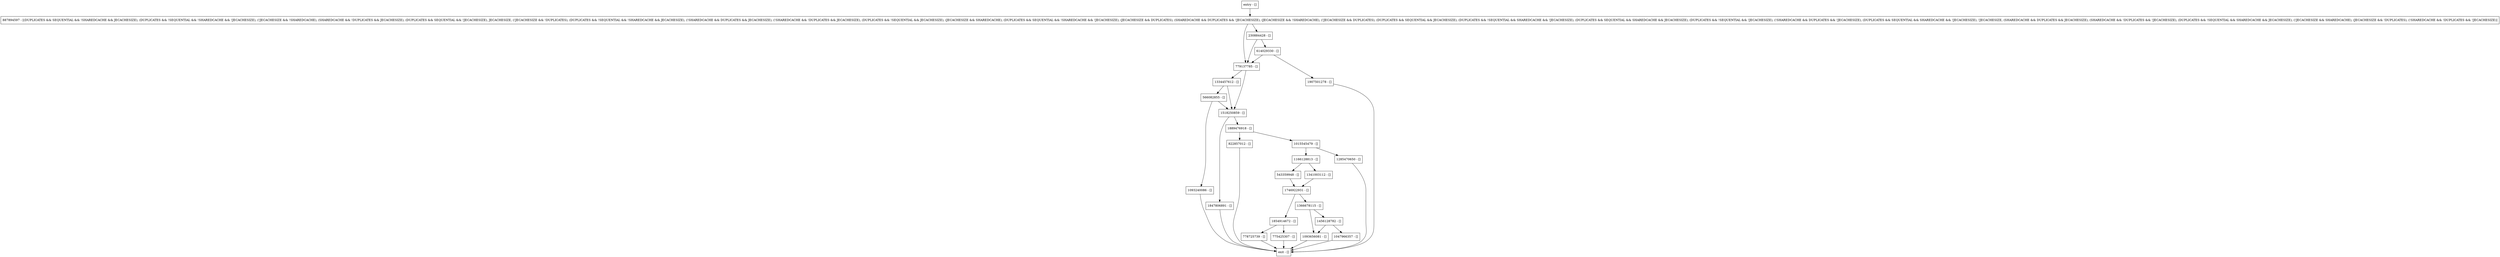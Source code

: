 digraph lockLNAndCheckDefunct {
node [shape=record];
614029330 [label="614029330 - []"];
1456128782 [label="1456128782 - []"];
1854914672 [label="1854914672 - []"];
779137785 [label="779137785 - []"];
1366678115 [label="1366678115 - []"];
1746922931 [label="1746922931 - []"];
1093240086 [label="1093240086 - []"];
822857012 [label="822857012 - []"];
1166128813 [label="1166128813 - []"];
1334457612 [label="1334457612 - []"];
778725739 [label="778725739 - []"];
1093656081 [label="1093656081 - []"];
543359948 [label="543359948 - []"];
1907501278 [label="1907501278 - []"];
887894597 [label="887894597 - [(DUPLICATES && SEQUENTIAL && !SHAREDCACHE && JECACHESIZE), (DUPLICATES && !SEQUENTIAL && !SHAREDCACHE && !JECACHESIZE), (!JECACHESIZE && !SHAREDCACHE), (SHAREDCACHE && !DUPLICATES && JECACHESIZE), (DUPLICATES && SEQUENTIAL && !JECACHESIZE), JECACHESIZE, (!JECACHESIZE && !DUPLICATES), (DUPLICATES && !SEQUENTIAL && !SHAREDCACHE && JECACHESIZE), (!SHAREDCACHE && DUPLICATES && JECACHESIZE), (!SHAREDCACHE && !DUPLICATES && JECACHESIZE), (DUPLICATES && !SEQUENTIAL && JECACHESIZE), (JECACHESIZE && SHAREDCACHE), (DUPLICATES && SEQUENTIAL && !SHAREDCACHE && !JECACHESIZE), (JECACHESIZE && DUPLICATES), (SHAREDCACHE && DUPLICATES && !JECACHESIZE), (JECACHESIZE && !SHAREDCACHE), (!JECACHESIZE && DUPLICATES), (DUPLICATES && SEQUENTIAL && JECACHESIZE), (DUPLICATES && !SEQUENTIAL && SHAREDCACHE && !JECACHESIZE), (DUPLICATES && SEQUENTIAL && SHAREDCACHE && JECACHESIZE), (DUPLICATES && !SEQUENTIAL && !JECACHESIZE), (!SHAREDCACHE && DUPLICATES && !JECACHESIZE), (DUPLICATES && SEQUENTIAL && SHAREDCACHE && !JECACHESIZE), !JECACHESIZE, (SHAREDCACHE && DUPLICATES && JECACHESIZE), (SHAREDCACHE && !DUPLICATES && !JECACHESIZE), (DUPLICATES && !SEQUENTIAL && SHAREDCACHE && JECACHESIZE), (!JECACHESIZE && SHAREDCACHE), (JECACHESIZE && !DUPLICATES), (!SHAREDCACHE && !DUPLICATES && !JECACHESIZE)]"];
775425307 [label="775425307 - []"];
1015545479 [label="1015545479 - []"];
1285470650 [label="1285470650 - []"];
entry [label="entry - []"];
exit [label="exit - []"];
566082855 [label="566082855 - []"];
1047966357 [label="1047966357 - []"];
230884428 [label="230884428 - []"];
1341003112 [label="1341003112 - []"];
1847806891 [label="1847806891 - []"];
1889476918 [label="1889476918 - []"];
1518250859 [label="1518250859 - []"];
entry;
exit;
614029330 -> 779137785;
614029330 -> 1907501278;
1456128782 -> 1047966357;
1456128782 -> 1093656081;
1854914672 -> 775425307;
1854914672 -> 778725739;
779137785 -> 1334457612;
779137785 -> 1518250859;
1366678115 -> 1456128782;
1366678115 -> 1093656081;
1746922931 -> 1854914672;
1746922931 -> 1366678115;
1093240086 -> exit;
822857012 -> exit;
1166128813 -> 543359948;
1166128813 -> 1341003112;
1334457612 -> 566082855;
1334457612 -> 1518250859;
778725739 -> exit;
1093656081 -> exit;
543359948 -> 1746922931;
1907501278 -> exit;
887894597 -> 230884428;
887894597 -> 779137785;
775425307 -> exit;
1015545479 -> 1285470650;
1015545479 -> 1166128813;
1285470650 -> exit;
entry -> 887894597;
566082855 -> 1093240086;
566082855 -> 1518250859;
1047966357 -> exit;
230884428 -> 614029330;
230884428 -> 779137785;
1341003112 -> 1746922931;
1847806891 -> exit;
1889476918 -> 822857012;
1889476918 -> 1015545479;
1518250859 -> 1847806891;
1518250859 -> 1889476918;
}
